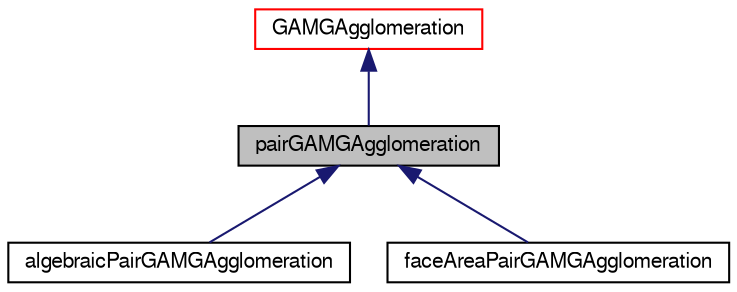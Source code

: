 digraph "pairGAMGAgglomeration"
{
  bgcolor="transparent";
  edge [fontname="FreeSans",fontsize="10",labelfontname="FreeSans",labelfontsize="10"];
  node [fontname="FreeSans",fontsize="10",shape=record];
  Node0 [label="pairGAMGAgglomeration",height=0.2,width=0.4,color="black", fillcolor="grey75", style="filled", fontcolor="black"];
  Node1 -> Node0 [dir="back",color="midnightblue",fontsize="10",style="solid",fontname="FreeSans"];
  Node1 [label="GAMGAgglomeration",height=0.2,width=0.4,color="red",URL="$a26970.html",tooltip="Geometric agglomerated algebraic multigrid agglomeration class. "];
  Node0 -> Node13 [dir="back",color="midnightblue",fontsize="10",style="solid",fontname="FreeSans"];
  Node13 [label="algebraicPairGAMGAgglomeration",height=0.2,width=0.4,color="black",URL="$a26962.html",tooltip="Agglomerate using the pair algorithm. "];
  Node0 -> Node14 [dir="back",color="midnightblue",fontsize="10",style="solid",fontname="FreeSans"];
  Node14 [label="faceAreaPairGAMGAgglomeration",height=0.2,width=0.4,color="black",URL="$a22626.html",tooltip="Agglomerate using the pair algorithm. "];
}
